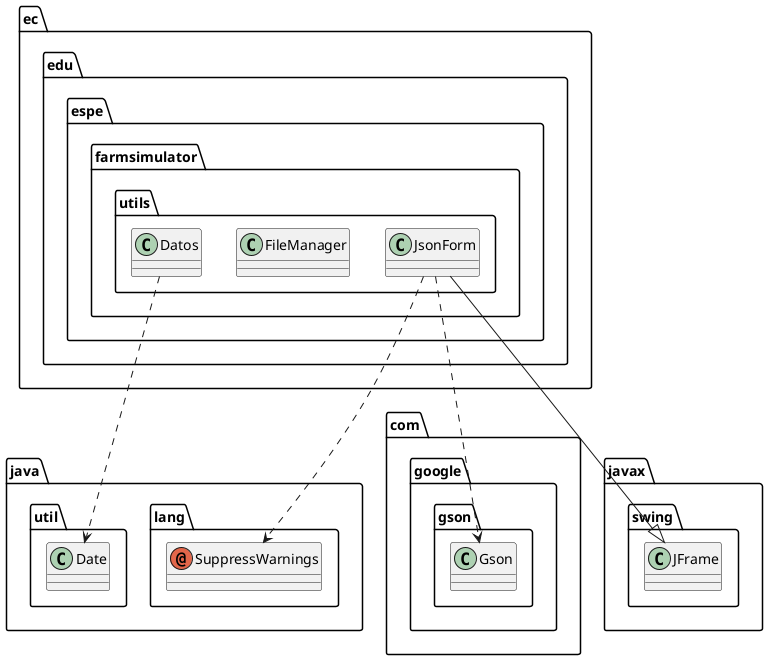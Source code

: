@startuml
annotation java.lang.SuppressWarnings
class com.google.gson.Gson
class ec.edu.espe.farmsimulator.utils.Datos
class ec.edu.espe.farmsimulator.utils.FileManager
class ec.edu.espe.farmsimulator.utils.JsonForm
class java.util.Date
class javax.swing.JFrame
ec.edu.espe.farmsimulator.utils.Datos ..> java.util.Date
ec.edu.espe.farmsimulator.utils.JsonForm ..> java.lang.SuppressWarnings
ec.edu.espe.farmsimulator.utils.JsonForm ..> com.google.gson.Gson
ec.edu.espe.farmsimulator.utils.JsonForm --|> javax.swing.JFrame
@enduml
